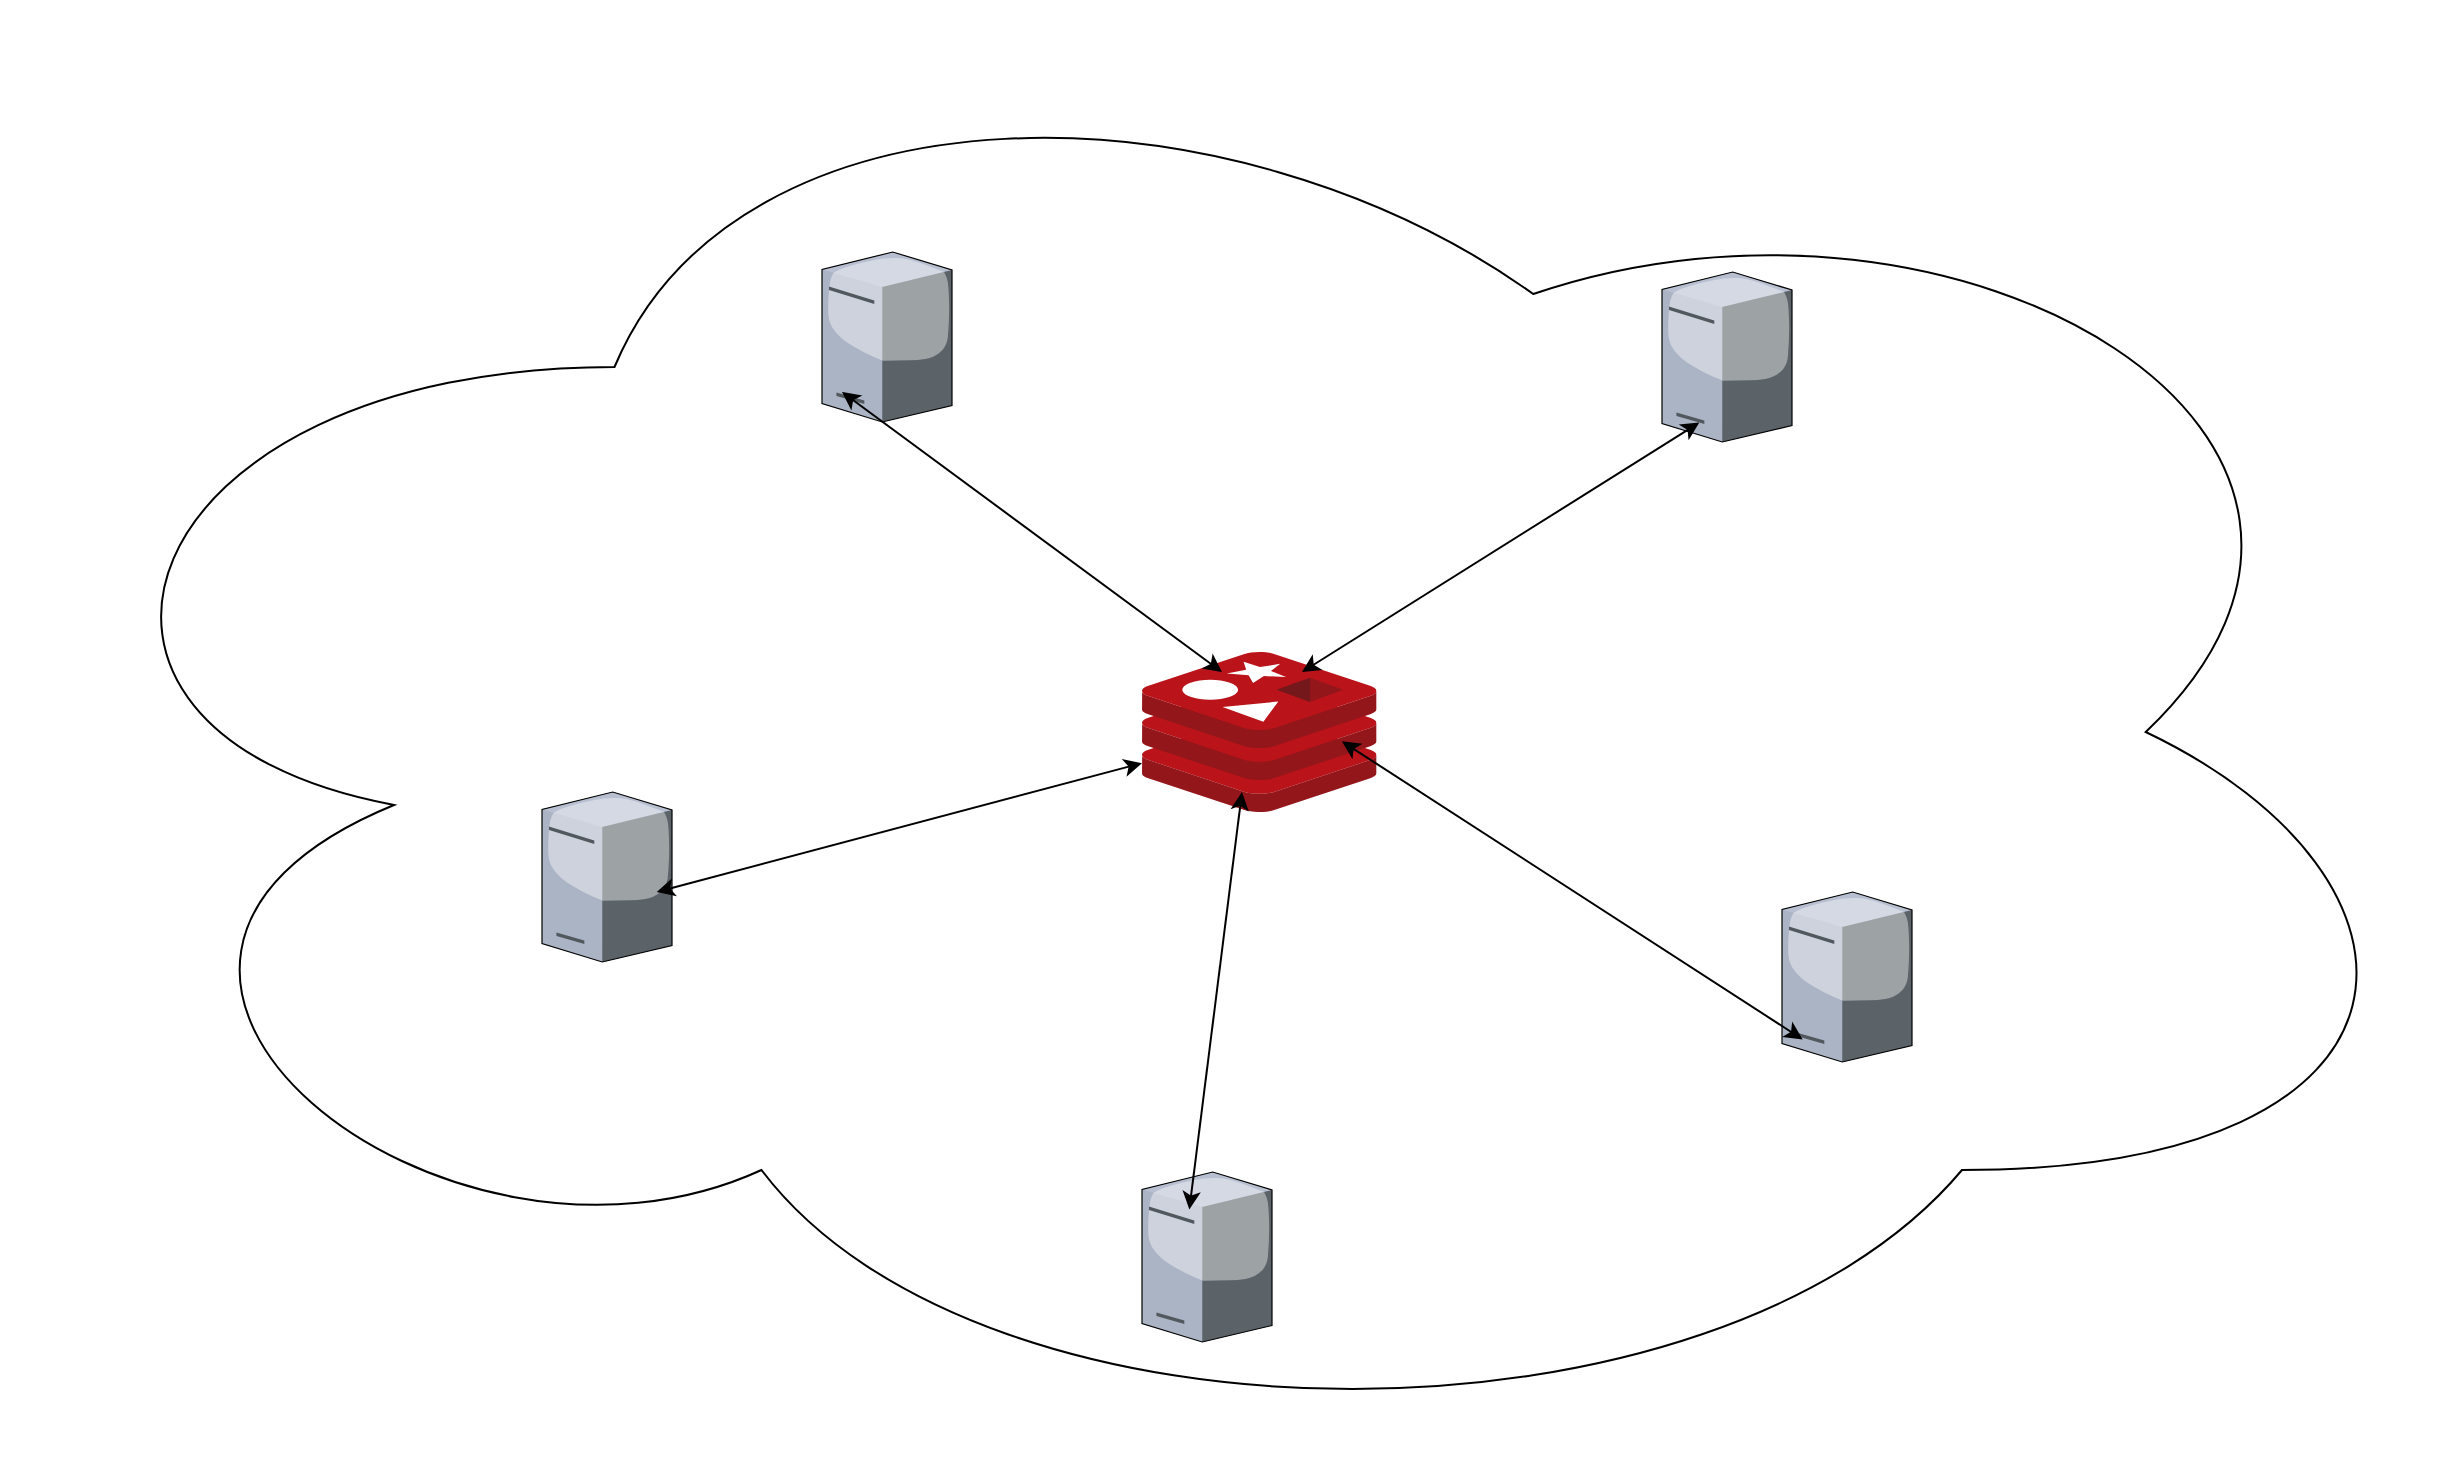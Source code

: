 <mxfile version="13.6.2" type="device"><diagram name="Page-1" id="822b0af5-4adb-64df-f703-e8dfc1f81529"><mxGraphModel dx="1843" dy="1433" grid="1" gridSize="10" guides="1" tooltips="1" connect="1" arrows="1" fold="1" page="1" pageScale="1" pageWidth="1100" pageHeight="850" background="#ffffff" math="0" shadow="0"><root><mxCell id="0"/><mxCell id="1" parent="0"/><mxCell id="64qyqTqQZ8oYgIda4Hea-5" value="" style="ellipse;shape=cloud;whiteSpace=wrap;html=1;" vertex="1" parent="1"><mxGeometry x="490" y="45" width="1225" height="730" as="geometry"/></mxCell><mxCell id="64qyqTqQZ8oYgIda4Hea-4" value="" style="aspect=fixed;html=1;points=[];align=center;image;fontSize=12;image=img/lib/mscae/Cache_Redis_Product.svg;fontFamily=Helvetica;fontColor=#000000;strokeColor=#000000;fillColor=#ffffff;" vertex="1" parent="1"><mxGeometry x="1060" y="370" width="117.27" height="80" as="geometry"/></mxCell><mxCell id="7d933b09d9755ecc-9" value="" style="verticalLabelPosition=bottom;aspect=fixed;html=1;verticalAlign=top;strokeColor=none;shape=mxgraph.citrix.tower_server;rounded=0;shadow=0;comic=0;fontFamily=Verdana;" parent="1" vertex="1"><mxGeometry x="900" y="170" width="65" height="85" as="geometry"/></mxCell><mxCell id="7d933b09d9755ecc-17" value="" style="verticalLabelPosition=bottom;aspect=fixed;html=1;verticalAlign=top;strokeColor=none;shape=mxgraph.citrix.tower_server;rounded=0;shadow=0;comic=0;fontFamily=Verdana;" parent="1" vertex="1"><mxGeometry x="1060" y="630" width="65" height="85" as="geometry"/></mxCell><mxCell id="7d933b09d9755ecc-21" value="" style="verticalLabelPosition=bottom;aspect=fixed;html=1;verticalAlign=top;strokeColor=none;shape=mxgraph.citrix.tower_server;rounded=0;shadow=0;comic=0;fontFamily=Verdana;" parent="1" vertex="1"><mxGeometry x="1320" y="180" width="65" height="85" as="geometry"/></mxCell><mxCell id="7d933b09d9755ecc-34" value="" style="verticalLabelPosition=bottom;aspect=fixed;html=1;verticalAlign=top;strokeColor=none;shape=mxgraph.citrix.tower_server;rounded=0;shadow=0;comic=0;fontFamily=Verdana;" parent="1" vertex="1"><mxGeometry x="760" y="440" width="65" height="85" as="geometry"/></mxCell><mxCell id="7d933b09d9755ecc-38" value="" style="verticalLabelPosition=bottom;aspect=fixed;html=1;verticalAlign=top;strokeColor=none;shape=mxgraph.citrix.tower_server;rounded=0;shadow=0;comic=0;fontFamily=Verdana;" parent="1" vertex="1"><mxGeometry x="1380" y="490" width="65" height="85" as="geometry"/></mxCell><mxCell id="64qyqTqQZ8oYgIda4Hea-11" value="" style="endArrow=classic;startArrow=classic;html=1;entryX=0.287;entryY=0.886;entryDx=0;entryDy=0;entryPerimeter=0;" edge="1" parent="1" target="7d933b09d9755ecc-21"><mxGeometry width="50" height="50" relative="1" as="geometry"><mxPoint x="1140" y="380" as="sourcePoint"/><mxPoint x="1190" y="330" as="targetPoint"/></mxGeometry></mxCell><mxCell id="64qyqTqQZ8oYgIda4Hea-12" value="" style="endArrow=classic;startArrow=classic;html=1;entryX=0.159;entryY=0.867;entryDx=0;entryDy=0;entryPerimeter=0;" edge="1" parent="1" target="7d933b09d9755ecc-38"><mxGeometry width="50" height="50" relative="1" as="geometry"><mxPoint x="1160" y="414.69" as="sourcePoint"/><mxPoint x="1358.655" y="290.0" as="targetPoint"/></mxGeometry></mxCell><mxCell id="64qyqTqQZ8oYgIda4Hea-13" value="" style="endArrow=classic;startArrow=classic;html=1;" edge="1" parent="1"><mxGeometry width="50" height="50" relative="1" as="geometry"><mxPoint x="910" y="240.0" as="sourcePoint"/><mxPoint x="1100" y="380" as="targetPoint"/></mxGeometry></mxCell><mxCell id="64qyqTqQZ8oYgIda4Hea-14" value="" style="endArrow=classic;startArrow=classic;html=1;" edge="1" parent="1" target="64qyqTqQZ8oYgIda4Hea-4"><mxGeometry width="50" height="50" relative="1" as="geometry"><mxPoint x="817.33" y="490.0" as="sourcePoint"/><mxPoint x="1047.665" y="639.005" as="targetPoint"/></mxGeometry></mxCell><mxCell id="64qyqTqQZ8oYgIda4Hea-15" value="" style="endArrow=classic;startArrow=classic;html=1;entryX=0.364;entryY=0.22;entryDx=0;entryDy=0;entryPerimeter=0;" edge="1" parent="1" target="7d933b09d9755ecc-17"><mxGeometry width="50" height="50" relative="1" as="geometry"><mxPoint x="1110" y="440.0" as="sourcePoint"/><mxPoint x="1340.335" y="589.005" as="targetPoint"/></mxGeometry></mxCell></root></mxGraphModel></diagram></mxfile>